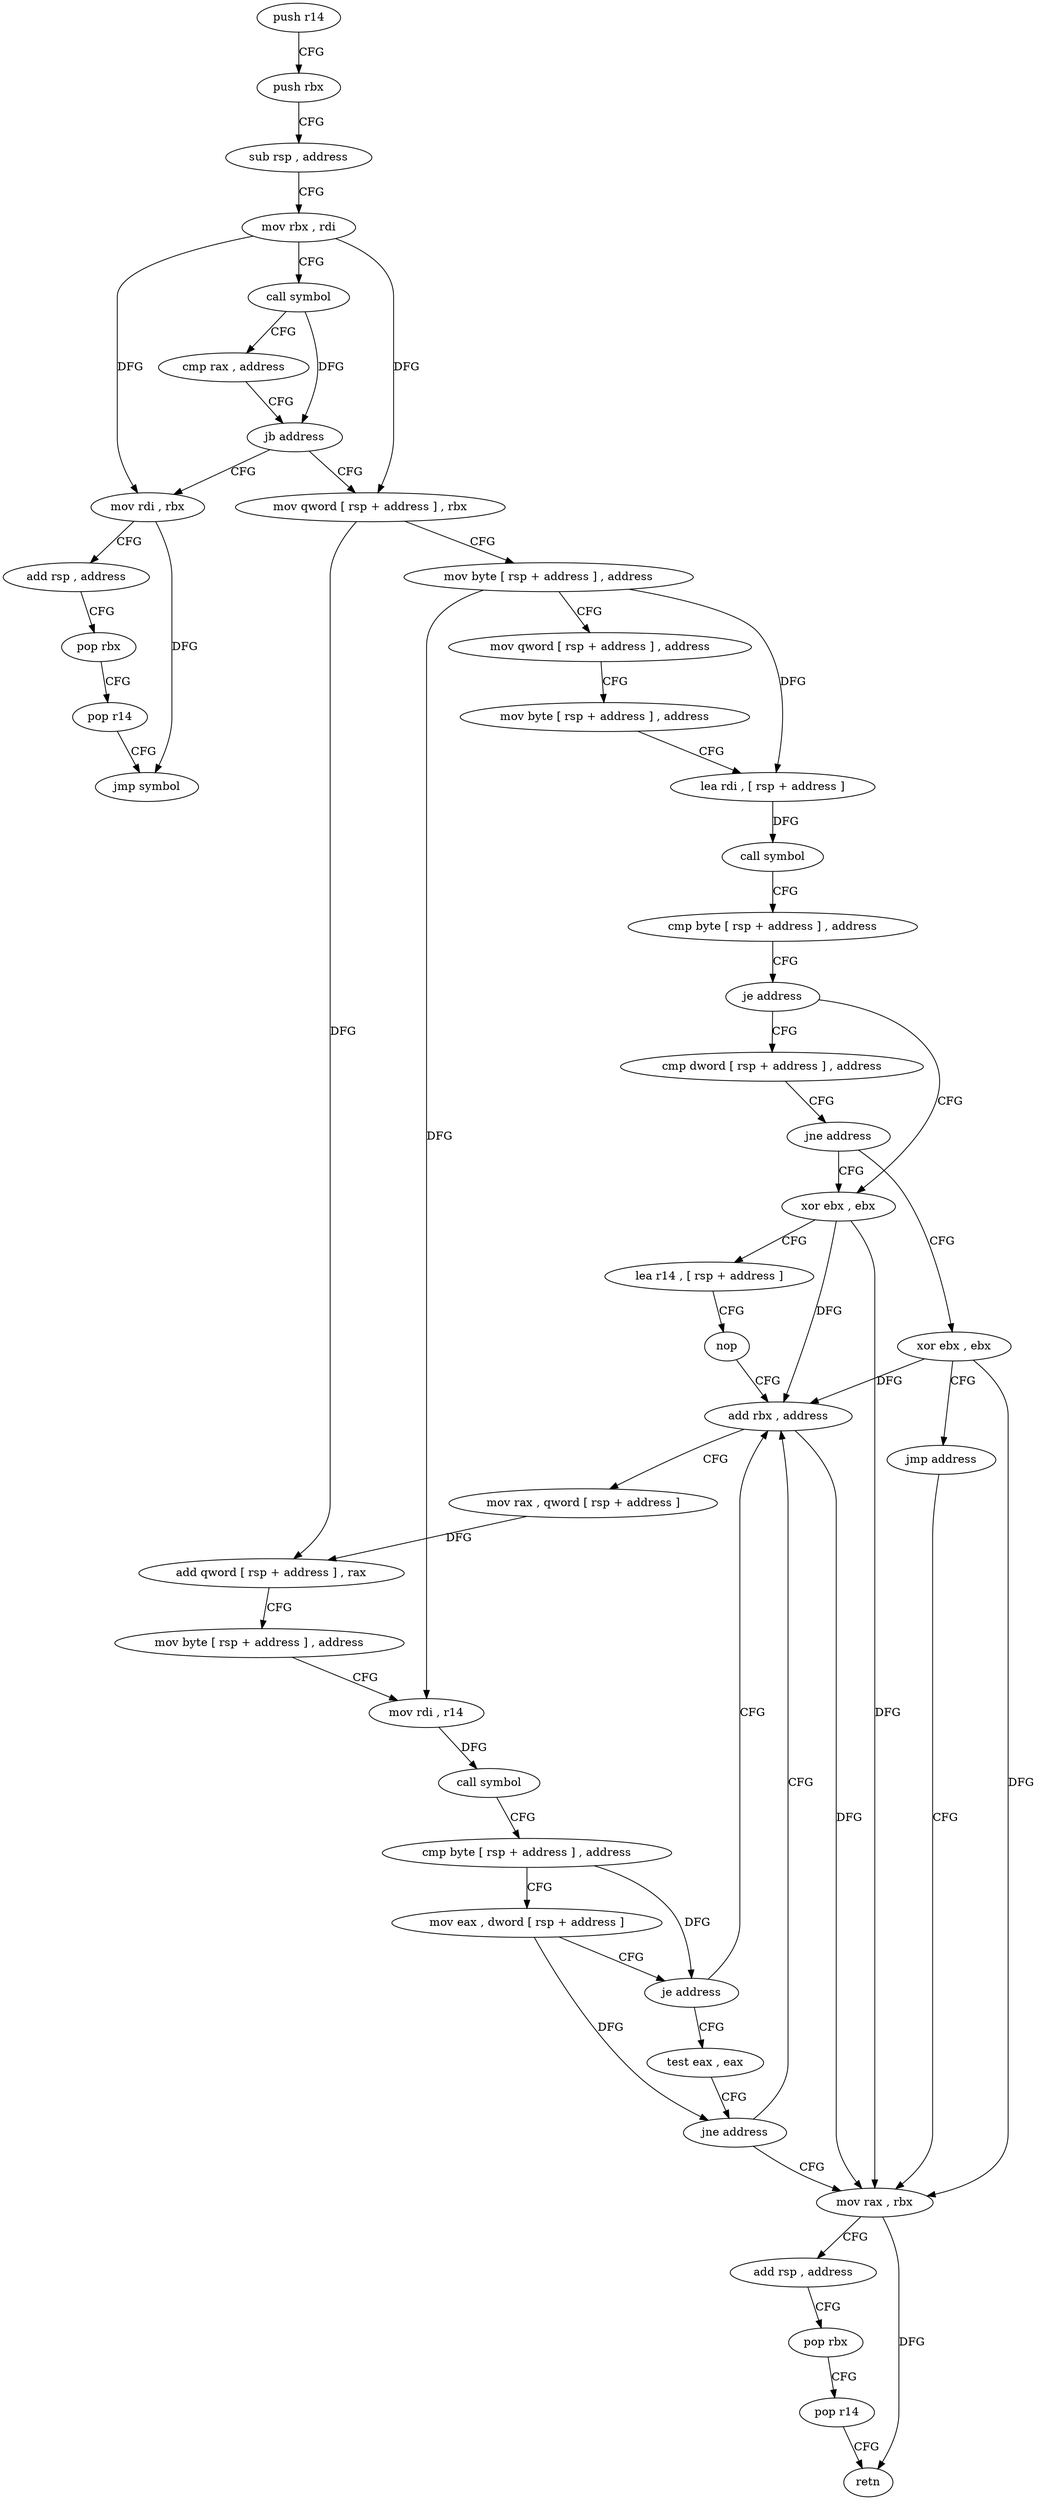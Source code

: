 digraph "func" {
"4238544" [label = "push r14" ]
"4238546" [label = "push rbx" ]
"4238547" [label = "sub rsp , address" ]
"4238551" [label = "mov rbx , rdi" ]
"4238554" [label = "call symbol" ]
"4238559" [label = "cmp rax , address" ]
"4238563" [label = "jb address" ]
"4238617" [label = "mov rdi , rbx" ]
"4238565" [label = "mov qword [ rsp + address ] , rbx" ]
"4238620" [label = "add rsp , address" ]
"4238624" [label = "pop rbx" ]
"4238625" [label = "pop r14" ]
"4238627" [label = "jmp symbol" ]
"4238570" [label = "mov byte [ rsp + address ] , address" ]
"4238575" [label = "mov qword [ rsp + address ] , address" ]
"4238584" [label = "mov byte [ rsp + address ] , address" ]
"4238589" [label = "lea rdi , [ rsp + address ]" ]
"4238594" [label = "call symbol" ]
"4238599" [label = "cmp byte [ rsp + address ] , address" ]
"4238604" [label = "je address" ]
"4238632" [label = "xor ebx , ebx" ]
"4238606" [label = "cmp dword [ rsp + address ] , address" ]
"4238634" [label = "lea r14 , [ rsp + address ]" ]
"4238639" [label = "nop" ]
"4238640" [label = "add rbx , address" ]
"4238611" [label = "jne address" ]
"4238613" [label = "xor ebx , ebx" ]
"4238644" [label = "mov rax , qword [ rsp + address ]" ]
"4238649" [label = "add qword [ rsp + address ] , rax" ]
"4238654" [label = "mov byte [ rsp + address ] , address" ]
"4238659" [label = "mov rdi , r14" ]
"4238662" [label = "call symbol" ]
"4238667" [label = "cmp byte [ rsp + address ] , address" ]
"4238672" [label = "mov eax , dword [ rsp + address ]" ]
"4238676" [label = "je address" ]
"4238678" [label = "test eax , eax" ]
"4238680" [label = "jne address" ]
"4238682" [label = "mov rax , rbx" ]
"4238615" [label = "jmp address" ]
"4238685" [label = "add rsp , address" ]
"4238689" [label = "pop rbx" ]
"4238690" [label = "pop r14" ]
"4238692" [label = "retn" ]
"4238544" -> "4238546" [ label = "CFG" ]
"4238546" -> "4238547" [ label = "CFG" ]
"4238547" -> "4238551" [ label = "CFG" ]
"4238551" -> "4238554" [ label = "CFG" ]
"4238551" -> "4238617" [ label = "DFG" ]
"4238551" -> "4238565" [ label = "DFG" ]
"4238554" -> "4238559" [ label = "CFG" ]
"4238554" -> "4238563" [ label = "DFG" ]
"4238559" -> "4238563" [ label = "CFG" ]
"4238563" -> "4238617" [ label = "CFG" ]
"4238563" -> "4238565" [ label = "CFG" ]
"4238617" -> "4238620" [ label = "CFG" ]
"4238617" -> "4238627" [ label = "DFG" ]
"4238565" -> "4238570" [ label = "CFG" ]
"4238565" -> "4238649" [ label = "DFG" ]
"4238620" -> "4238624" [ label = "CFG" ]
"4238624" -> "4238625" [ label = "CFG" ]
"4238625" -> "4238627" [ label = "CFG" ]
"4238570" -> "4238575" [ label = "CFG" ]
"4238570" -> "4238589" [ label = "DFG" ]
"4238570" -> "4238659" [ label = "DFG" ]
"4238575" -> "4238584" [ label = "CFG" ]
"4238584" -> "4238589" [ label = "CFG" ]
"4238589" -> "4238594" [ label = "DFG" ]
"4238594" -> "4238599" [ label = "CFG" ]
"4238599" -> "4238604" [ label = "CFG" ]
"4238604" -> "4238632" [ label = "CFG" ]
"4238604" -> "4238606" [ label = "CFG" ]
"4238632" -> "4238634" [ label = "CFG" ]
"4238632" -> "4238640" [ label = "DFG" ]
"4238632" -> "4238682" [ label = "DFG" ]
"4238606" -> "4238611" [ label = "CFG" ]
"4238634" -> "4238639" [ label = "CFG" ]
"4238639" -> "4238640" [ label = "CFG" ]
"4238640" -> "4238644" [ label = "CFG" ]
"4238640" -> "4238682" [ label = "DFG" ]
"4238611" -> "4238632" [ label = "CFG" ]
"4238611" -> "4238613" [ label = "CFG" ]
"4238613" -> "4238615" [ label = "CFG" ]
"4238613" -> "4238640" [ label = "DFG" ]
"4238613" -> "4238682" [ label = "DFG" ]
"4238644" -> "4238649" [ label = "DFG" ]
"4238649" -> "4238654" [ label = "CFG" ]
"4238654" -> "4238659" [ label = "CFG" ]
"4238659" -> "4238662" [ label = "DFG" ]
"4238662" -> "4238667" [ label = "CFG" ]
"4238667" -> "4238672" [ label = "CFG" ]
"4238667" -> "4238676" [ label = "DFG" ]
"4238672" -> "4238676" [ label = "CFG" ]
"4238672" -> "4238680" [ label = "DFG" ]
"4238676" -> "4238640" [ label = "CFG" ]
"4238676" -> "4238678" [ label = "CFG" ]
"4238678" -> "4238680" [ label = "CFG" ]
"4238680" -> "4238640" [ label = "CFG" ]
"4238680" -> "4238682" [ label = "CFG" ]
"4238682" -> "4238685" [ label = "CFG" ]
"4238682" -> "4238692" [ label = "DFG" ]
"4238615" -> "4238682" [ label = "CFG" ]
"4238685" -> "4238689" [ label = "CFG" ]
"4238689" -> "4238690" [ label = "CFG" ]
"4238690" -> "4238692" [ label = "CFG" ]
}
